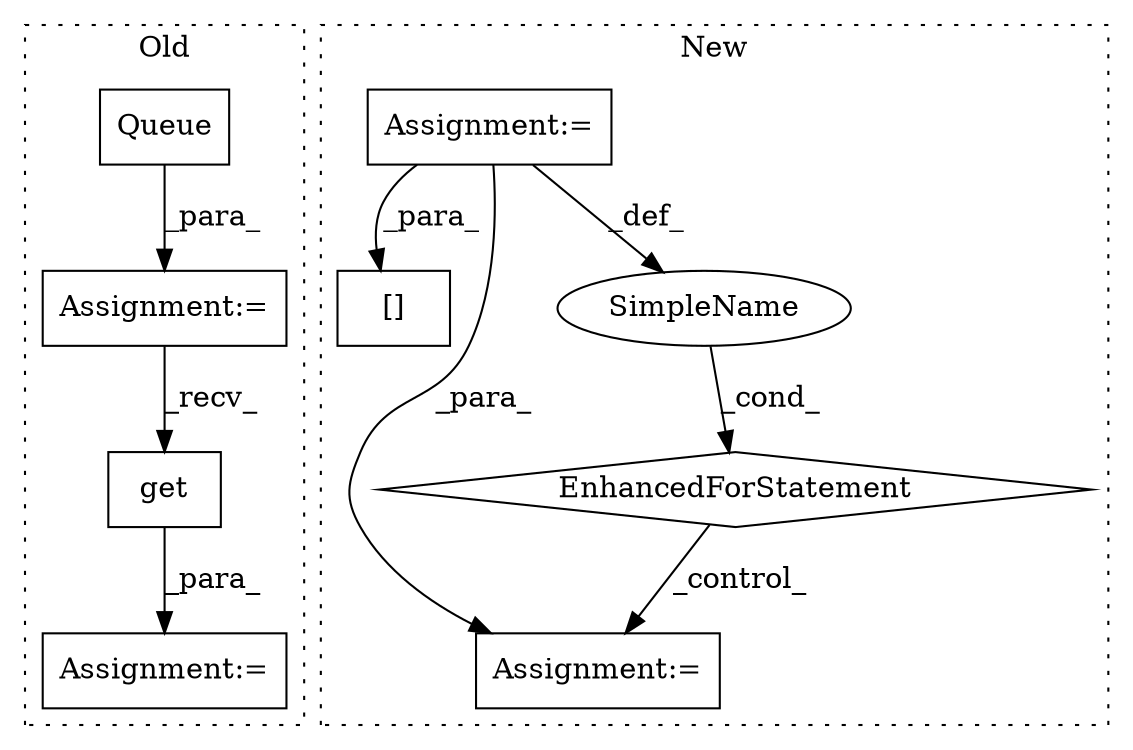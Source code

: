 digraph G {
subgraph cluster0 {
1 [label="Queue" a="32" s="3532" l="7" shape="box"];
3 [label="Assignment:=" a="7" s="3531" l="1" shape="box"];
4 [label="Assignment:=" a="7" s="3610,3724" l="84,2" shape="box"];
9 [label="get" a="32" s="3597" l="5" shape="box"];
label = "Old";
style="dotted";
}
subgraph cluster1 {
2 [label="[]" a="2" s="6295,6328" l="26,1" shape="box"];
5 [label="Assignment:=" a="7" s="5925,6015" l="53,2" shape="box"];
6 [label="Assignment:=" a="7" s="6262" l="1" shape="box"];
7 [label="EnhancedForStatement" a="70" s="5925,6015" l="53,2" shape="diamond"];
8 [label="SimpleName" a="42" s="5986" l="1" shape="ellipse"];
label = "New";
style="dotted";
}
1 -> 3 [label="_para_"];
3 -> 9 [label="_recv_"];
5 -> 6 [label="_para_"];
5 -> 8 [label="_def_"];
5 -> 2 [label="_para_"];
7 -> 6 [label="_control_"];
8 -> 7 [label="_cond_"];
9 -> 4 [label="_para_"];
}